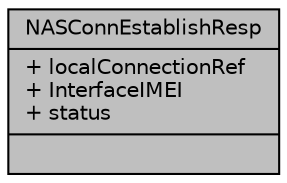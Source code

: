 digraph "NASConnEstablishResp"
{
 // LATEX_PDF_SIZE
  edge [fontname="Helvetica",fontsize="10",labelfontname="Helvetica",labelfontsize="10"];
  node [fontname="Helvetica",fontsize="10",shape=record];
  Node1 [label="{NASConnEstablishResp\n|+ localConnectionRef\l+ InterfaceIMEI\l+ status\l|}",height=0.2,width=0.4,color="black", fillcolor="grey75", style="filled", fontcolor="black",tooltip=" "];
}
